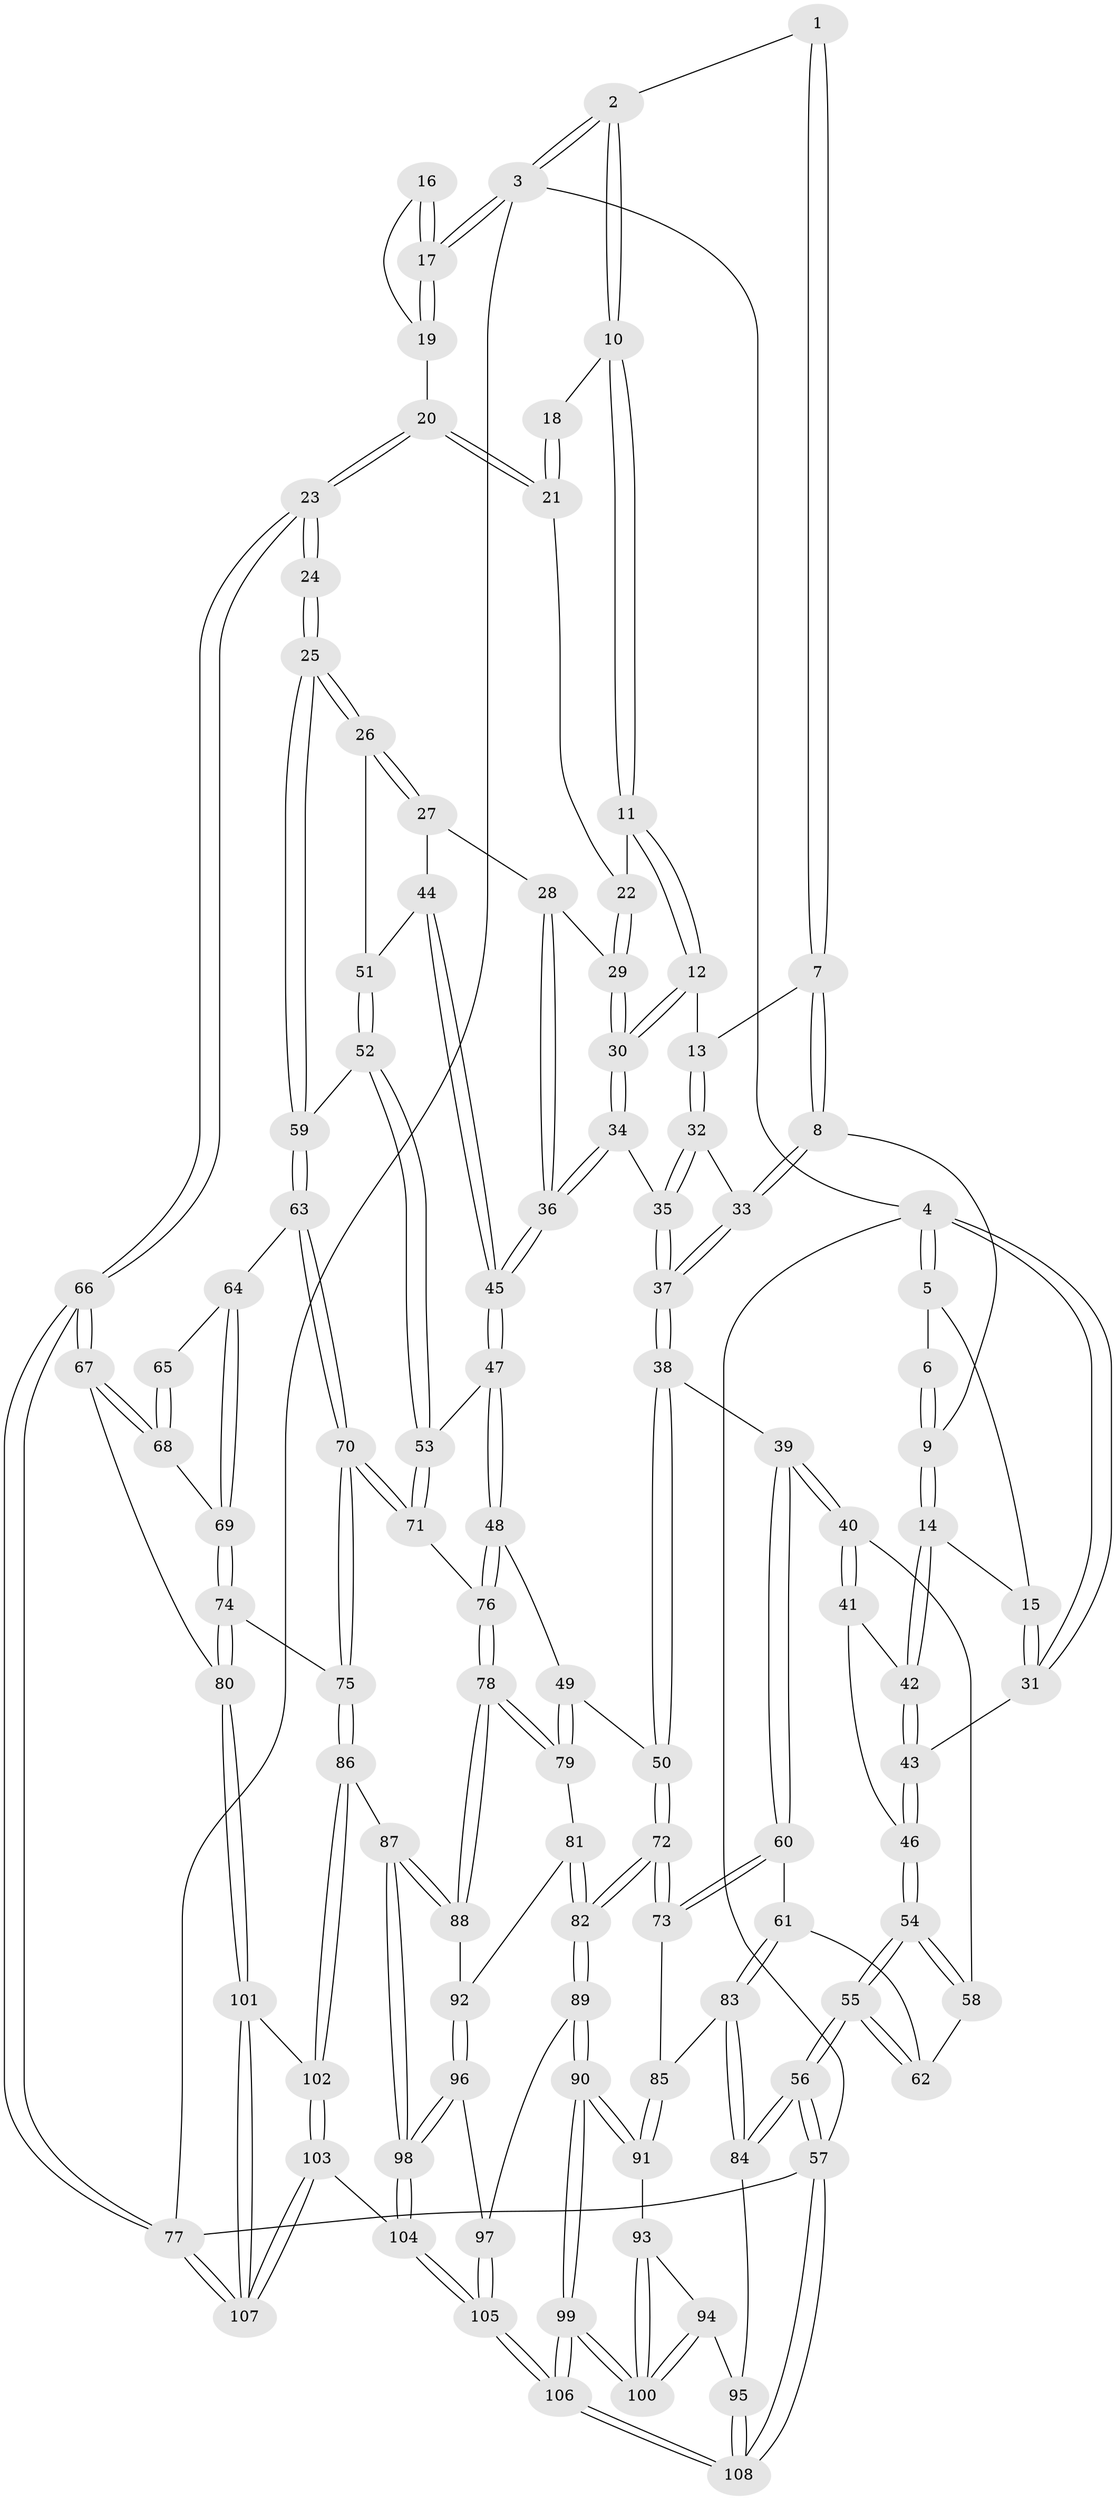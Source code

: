 // Generated by graph-tools (version 1.1) at 2025/51/03/09/25 03:51:11]
// undirected, 108 vertices, 267 edges
graph export_dot {
graph [start="1"]
  node [color=gray90,style=filled];
  1 [pos="+0.4682351329479539+0"];
  2 [pos="+0.7260534486428393+0"];
  3 [pos="+1+0"];
  4 [pos="+0+0"];
  5 [pos="+0.02520754889909621+0"];
  6 [pos="+0.2941726117367278+0"];
  7 [pos="+0.47795742528523155+0.1577373356003681"];
  8 [pos="+0.3241911771699651+0.2353818257917402"];
  9 [pos="+0.29592242633931004+0.22873865089294534"];
  10 [pos="+0.7366945933552114+0.056742739454221494"];
  11 [pos="+0.6542558071723524+0.16936764521787093"];
  12 [pos="+0.6073559697818354+0.21414479262115793"];
  13 [pos="+0.5378231732850093+0.19010314382766835"];
  14 [pos="+0.20391778898637686+0.23677804079960815"];
  15 [pos="+0.15997266186959944+0.17779594320867798"];
  16 [pos="+0.8526755934664628+0.09122803468469601"];
  17 [pos="+1+0"];
  18 [pos="+0.7819155571564738+0.09049438599206269"];
  19 [pos="+1+0.2759349924657583"];
  20 [pos="+1+0.31779641787903945"];
  21 [pos="+0.8433167075557888+0.20088717011625976"];
  22 [pos="+0.8095572896535769+0.22093375052922526"];
  23 [pos="+1+0.36888405404799773"];
  24 [pos="+0.9608561875021108+0.42793775405133083"];
  25 [pos="+0.940597809890129+0.42948251330713755"];
  26 [pos="+0.9265037277640656+0.42698411277974174"];
  27 [pos="+0.794395258494624+0.3417978672357456"];
  28 [pos="+0.766284665212343+0.307471488263032"];
  29 [pos="+0.7566571302991869+0.2929760814873904"];
  30 [pos="+0.6189899774985311+0.2415071072660539"];
  31 [pos="+0+0.17259687745091448"];
  32 [pos="+0.4827098923410044+0.3411989863851303"];
  33 [pos="+0.3388602345754853+0.2728425520953149"];
  34 [pos="+0.6060802656055004+0.4172202836620779"];
  35 [pos="+0.5074656508243317+0.4246059339218401"];
  36 [pos="+0.6194844219195565+0.4316701551336487"];
  37 [pos="+0.3878813547336659+0.4758502391223449"];
  38 [pos="+0.3696458198601934+0.5122448031879184"];
  39 [pos="+0.2180165843000238+0.5189798391935466"];
  40 [pos="+0.13985252210596433+0.465798489143259"];
  41 [pos="+0.1485549181762337+0.3288876287532521"];
  42 [pos="+0.20008532838966636+0.24235018826825816"];
  43 [pos="+0+0.2327991201585748"];
  44 [pos="+0.620985948565029+0.432366582577559"];
  45 [pos="+0.6199552373474985+0.43223272345513414"];
  46 [pos="+0+0.2701396502062425"];
  47 [pos="+0.6076219605580224+0.5701133918712926"];
  48 [pos="+0.5850864419980982+0.5899772596965853"];
  49 [pos="+0.5524202700619053+0.6059982094581896"];
  50 [pos="+0.4035320251719642+0.5785352727361169"];
  51 [pos="+0.7384023320295873+0.47004810899509125"];
  52 [pos="+0.7340848896327512+0.5892325938604157"];
  53 [pos="+0.7024543825425436+0.6070277478514333"];
  54 [pos="+0+0.5657910967377573"];
  55 [pos="+0+0.6109585940714759"];
  56 [pos="+0+0.7569022775460683"];
  57 [pos="+0+1"];
  58 [pos="+0.1175440869108612+0.47504485865611734"];
  59 [pos="+0.7871438630973766+0.5945926457807216"];
  60 [pos="+0.20736379059529583+0.5867875645781505"];
  61 [pos="+0.16336190513980453+0.6861719552488759"];
  62 [pos="+0.10293343638939172+0.657214886197898"];
  63 [pos="+0.8028388251060413+0.6228311254253774"];
  64 [pos="+0.8408511545989763+0.6278788908673956"];
  65 [pos="+0.9070405826207043+0.5657344762337074"];
  66 [pos="+1+0.7099488672819565"];
  67 [pos="+1+0.7241002273251056"];
  68 [pos="+0.8942376402975926+0.6405044479855853"];
  69 [pos="+0.8775787717662812+0.66066660774529"];
  70 [pos="+0.7968923000752114+0.7374750026420843"];
  71 [pos="+0.7092321010197888+0.6951910943992665"];
  72 [pos="+0.37766679028784994+0.728225379327548"];
  73 [pos="+0.30981949654643826+0.7135380353361938"];
  74 [pos="+0.8574944330210245+0.7911657809896573"];
  75 [pos="+0.8358826161576951+0.7835631735405054"];
  76 [pos="+0.6560257793366211+0.723720035954297"];
  77 [pos="+1+1"];
  78 [pos="+0.6415815786332182+0.7410076808340063"];
  79 [pos="+0.5504149860370088+0.6936553366753684"];
  80 [pos="+0.8636628821717547+0.7955615127056536"];
  81 [pos="+0.5136863263680439+0.7352053312757265"];
  82 [pos="+0.3952236899420601+0.7756175466326409"];
  83 [pos="+0.16724436700061637+0.7141210598855853"];
  84 [pos="+0.09942538540784077+0.824118221299787"];
  85 [pos="+0.2151890316771768+0.7237769392910466"];
  86 [pos="+0.6785714642550454+0.8488639302904509"];
  87 [pos="+0.6420121477635338+0.8379364839036048"];
  88 [pos="+0.6314601470576666+0.8098841008036043"];
  89 [pos="+0.3945621409760568+0.7835607780883759"];
  90 [pos="+0.30832363996180856+0.8486992276286668"];
  91 [pos="+0.27029558091839695+0.840998282019634"];
  92 [pos="+0.5837602895965787+0.7943136408429065"];
  93 [pos="+0.2500855274358115+0.8418803735370413"];
  94 [pos="+0.12729873744627646+0.8390345068064983"];
  95 [pos="+0.10387651380558162+0.8298112912078501"];
  96 [pos="+0.4459128605232231+0.8392631246301879"];
  97 [pos="+0.4305788997146743+0.8282886928071814"];
  98 [pos="+0.5426511456226624+0.9404989202088319"];
  99 [pos="+0.2803472766966126+1"];
  100 [pos="+0.20586651257768998+0.9438667115719898"];
  101 [pos="+0.8645004103650461+0.8536012259010581"];
  102 [pos="+0.7312260749043474+0.9634022951988568"];
  103 [pos="+0.7001566085854304+1"];
  104 [pos="+0.5474559388030285+1"];
  105 [pos="+0.31294454274427275+1"];
  106 [pos="+0.29840898505917357+1"];
  107 [pos="+1+1"];
  108 [pos="+0.054998897935512554+1"];
  1 -- 2;
  1 -- 7;
  1 -- 7;
  2 -- 3;
  2 -- 3;
  2 -- 10;
  2 -- 10;
  3 -- 4;
  3 -- 17;
  3 -- 17;
  3 -- 77;
  4 -- 5;
  4 -- 5;
  4 -- 31;
  4 -- 31;
  4 -- 57;
  5 -- 6;
  5 -- 15;
  6 -- 9;
  6 -- 9;
  7 -- 8;
  7 -- 8;
  7 -- 13;
  8 -- 9;
  8 -- 33;
  8 -- 33;
  9 -- 14;
  9 -- 14;
  10 -- 11;
  10 -- 11;
  10 -- 18;
  11 -- 12;
  11 -- 12;
  11 -- 22;
  12 -- 13;
  12 -- 30;
  12 -- 30;
  13 -- 32;
  13 -- 32;
  14 -- 15;
  14 -- 42;
  14 -- 42;
  15 -- 31;
  15 -- 31;
  16 -- 17;
  16 -- 17;
  16 -- 19;
  17 -- 19;
  17 -- 19;
  18 -- 21;
  18 -- 21;
  19 -- 20;
  20 -- 21;
  20 -- 21;
  20 -- 23;
  20 -- 23;
  21 -- 22;
  22 -- 29;
  22 -- 29;
  23 -- 24;
  23 -- 24;
  23 -- 66;
  23 -- 66;
  24 -- 25;
  24 -- 25;
  25 -- 26;
  25 -- 26;
  25 -- 59;
  25 -- 59;
  26 -- 27;
  26 -- 27;
  26 -- 51;
  27 -- 28;
  27 -- 44;
  28 -- 29;
  28 -- 36;
  28 -- 36;
  29 -- 30;
  29 -- 30;
  30 -- 34;
  30 -- 34;
  31 -- 43;
  32 -- 33;
  32 -- 35;
  32 -- 35;
  33 -- 37;
  33 -- 37;
  34 -- 35;
  34 -- 36;
  34 -- 36;
  35 -- 37;
  35 -- 37;
  36 -- 45;
  36 -- 45;
  37 -- 38;
  37 -- 38;
  38 -- 39;
  38 -- 50;
  38 -- 50;
  39 -- 40;
  39 -- 40;
  39 -- 60;
  39 -- 60;
  40 -- 41;
  40 -- 41;
  40 -- 58;
  41 -- 42;
  41 -- 46;
  42 -- 43;
  42 -- 43;
  43 -- 46;
  43 -- 46;
  44 -- 45;
  44 -- 45;
  44 -- 51;
  45 -- 47;
  45 -- 47;
  46 -- 54;
  46 -- 54;
  47 -- 48;
  47 -- 48;
  47 -- 53;
  48 -- 49;
  48 -- 76;
  48 -- 76;
  49 -- 50;
  49 -- 79;
  49 -- 79;
  50 -- 72;
  50 -- 72;
  51 -- 52;
  51 -- 52;
  52 -- 53;
  52 -- 53;
  52 -- 59;
  53 -- 71;
  53 -- 71;
  54 -- 55;
  54 -- 55;
  54 -- 58;
  54 -- 58;
  55 -- 56;
  55 -- 56;
  55 -- 62;
  55 -- 62;
  56 -- 57;
  56 -- 57;
  56 -- 84;
  56 -- 84;
  57 -- 108;
  57 -- 108;
  57 -- 77;
  58 -- 62;
  59 -- 63;
  59 -- 63;
  60 -- 61;
  60 -- 73;
  60 -- 73;
  61 -- 62;
  61 -- 83;
  61 -- 83;
  63 -- 64;
  63 -- 70;
  63 -- 70;
  64 -- 65;
  64 -- 69;
  64 -- 69;
  65 -- 68;
  65 -- 68;
  66 -- 67;
  66 -- 67;
  66 -- 77;
  66 -- 77;
  67 -- 68;
  67 -- 68;
  67 -- 80;
  68 -- 69;
  69 -- 74;
  69 -- 74;
  70 -- 71;
  70 -- 71;
  70 -- 75;
  70 -- 75;
  71 -- 76;
  72 -- 73;
  72 -- 73;
  72 -- 82;
  72 -- 82;
  73 -- 85;
  74 -- 75;
  74 -- 80;
  74 -- 80;
  75 -- 86;
  75 -- 86;
  76 -- 78;
  76 -- 78;
  77 -- 107;
  77 -- 107;
  78 -- 79;
  78 -- 79;
  78 -- 88;
  78 -- 88;
  79 -- 81;
  80 -- 101;
  80 -- 101;
  81 -- 82;
  81 -- 82;
  81 -- 92;
  82 -- 89;
  82 -- 89;
  83 -- 84;
  83 -- 84;
  83 -- 85;
  84 -- 95;
  85 -- 91;
  85 -- 91;
  86 -- 87;
  86 -- 102;
  86 -- 102;
  87 -- 88;
  87 -- 88;
  87 -- 98;
  87 -- 98;
  88 -- 92;
  89 -- 90;
  89 -- 90;
  89 -- 97;
  90 -- 91;
  90 -- 91;
  90 -- 99;
  90 -- 99;
  91 -- 93;
  92 -- 96;
  92 -- 96;
  93 -- 94;
  93 -- 100;
  93 -- 100;
  94 -- 95;
  94 -- 100;
  94 -- 100;
  95 -- 108;
  95 -- 108;
  96 -- 97;
  96 -- 98;
  96 -- 98;
  97 -- 105;
  97 -- 105;
  98 -- 104;
  98 -- 104;
  99 -- 100;
  99 -- 100;
  99 -- 106;
  99 -- 106;
  101 -- 102;
  101 -- 107;
  101 -- 107;
  102 -- 103;
  102 -- 103;
  103 -- 104;
  103 -- 107;
  103 -- 107;
  104 -- 105;
  104 -- 105;
  105 -- 106;
  105 -- 106;
  106 -- 108;
  106 -- 108;
}
